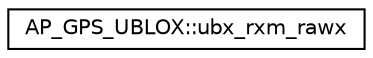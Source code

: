 digraph "Graphical Class Hierarchy"
{
 // INTERACTIVE_SVG=YES
  edge [fontname="Helvetica",fontsize="10",labelfontname="Helvetica",labelfontsize="10"];
  node [fontname="Helvetica",fontsize="10",shape=record];
  rankdir="LR";
  Node1 [label="AP_GPS_UBLOX::ubx_rxm_rawx",height=0.2,width=0.4,color="black", fillcolor="white", style="filled",URL="$structAP__GPS__UBLOX_1_1ubx__rxm__rawx.html"];
}
